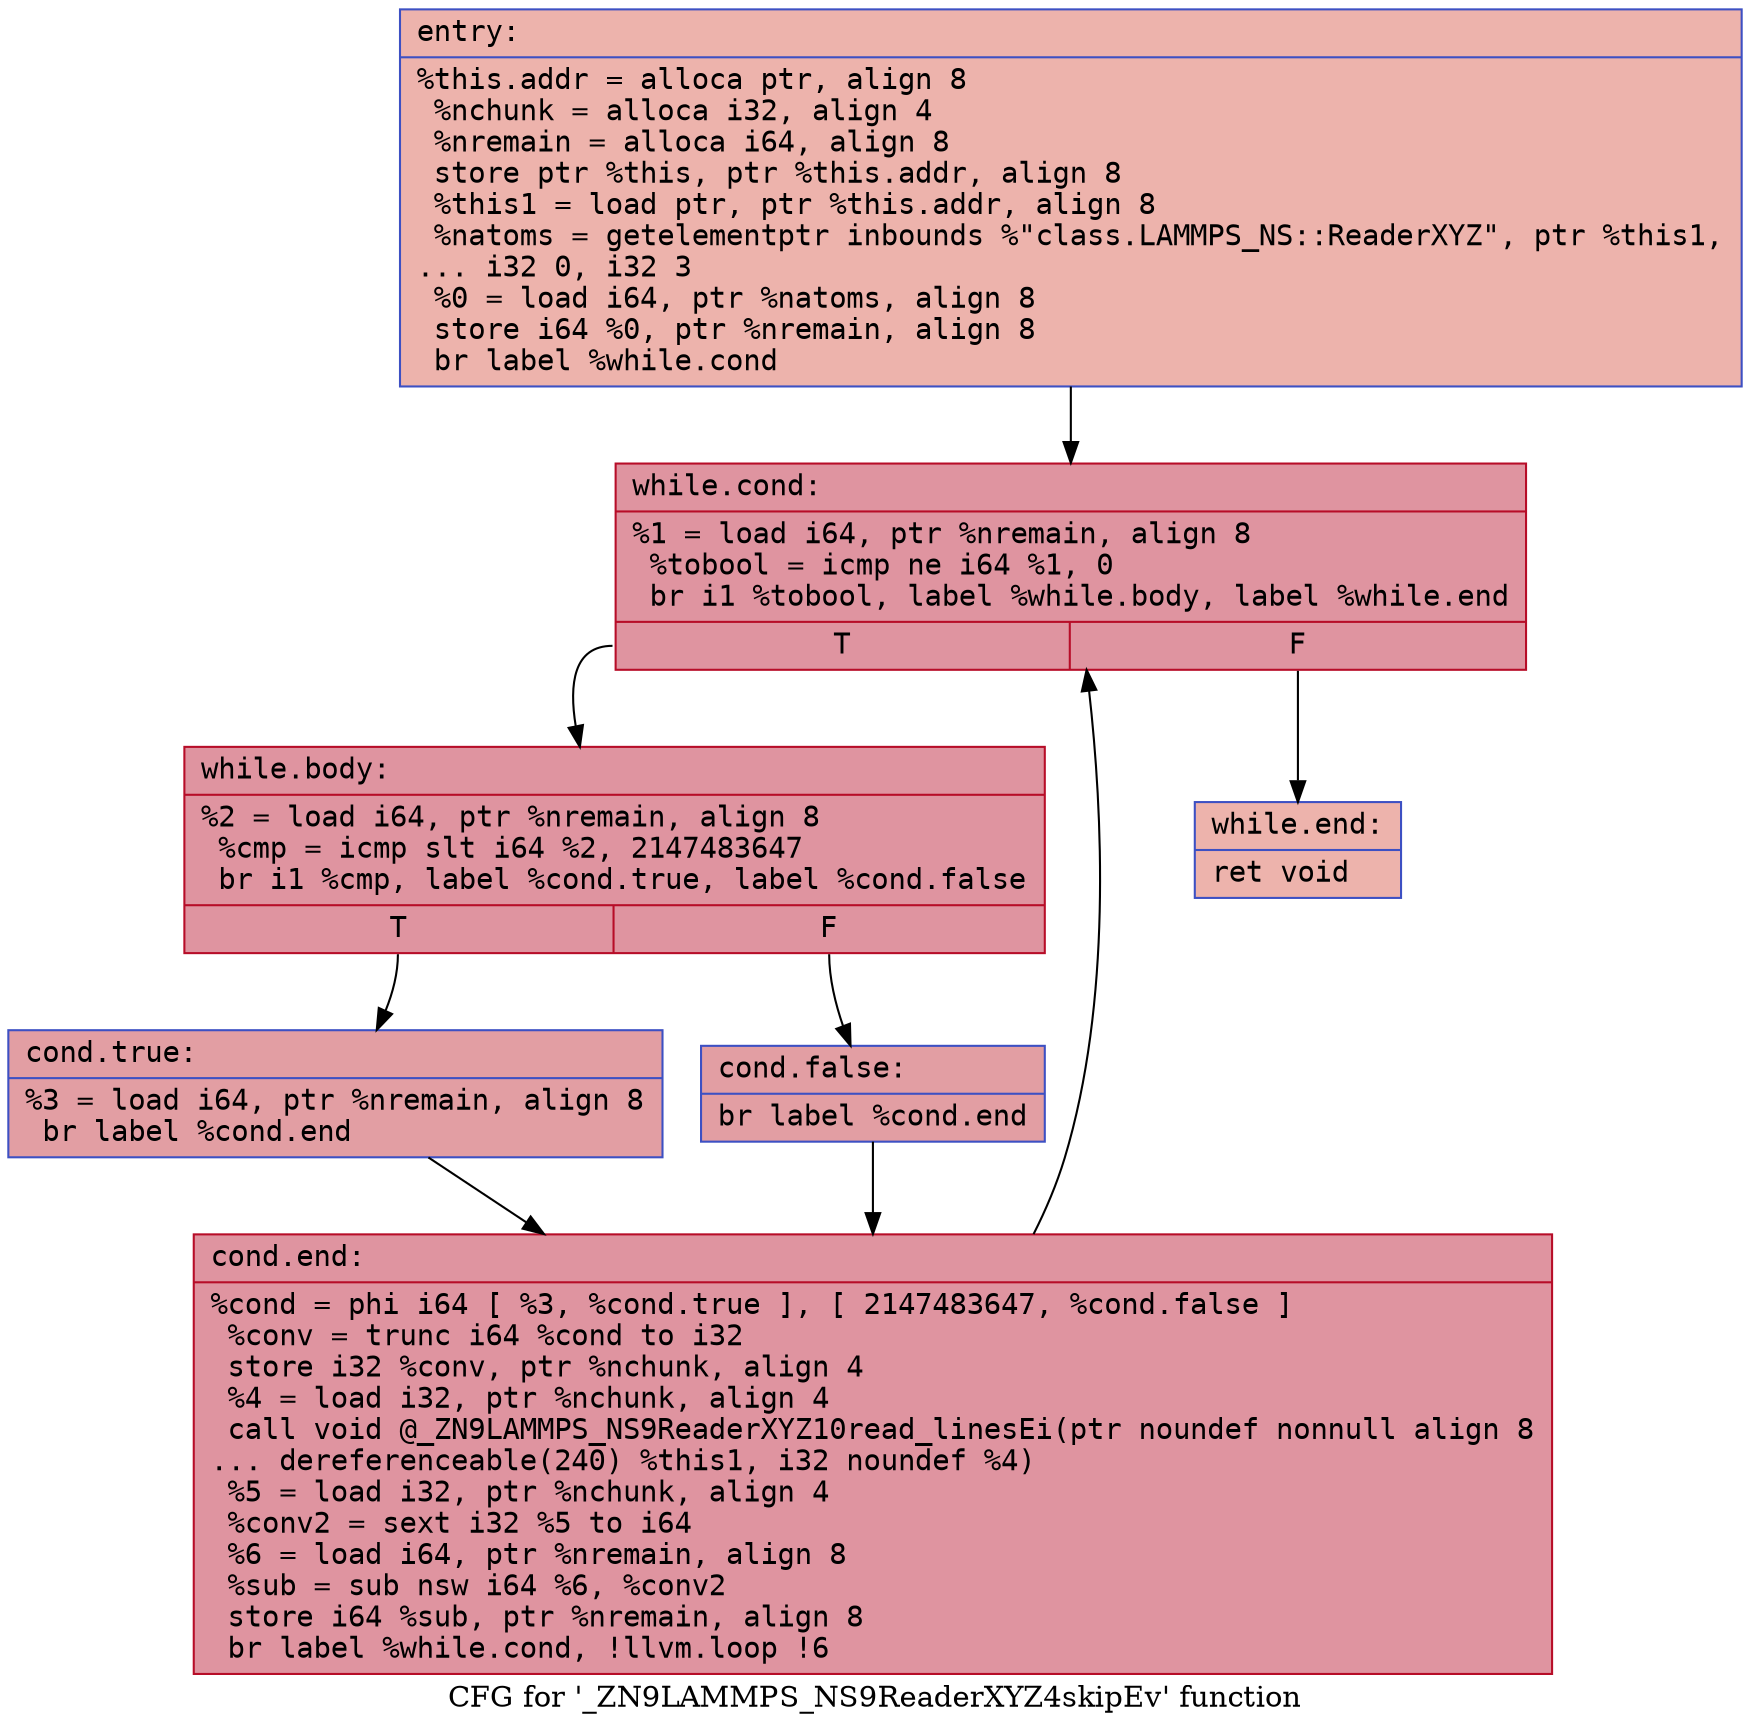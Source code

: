 digraph "CFG for '_ZN9LAMMPS_NS9ReaderXYZ4skipEv' function" {
	label="CFG for '_ZN9LAMMPS_NS9ReaderXYZ4skipEv' function";

	Node0x55815b8a01b0 [shape=record,color="#3d50c3ff", style=filled, fillcolor="#d6524470" fontname="Courier",label="{entry:\l|  %this.addr = alloca ptr, align 8\l  %nchunk = alloca i32, align 4\l  %nremain = alloca i64, align 8\l  store ptr %this, ptr %this.addr, align 8\l  %this1 = load ptr, ptr %this.addr, align 8\l  %natoms = getelementptr inbounds %\"class.LAMMPS_NS::ReaderXYZ\", ptr %this1,\l... i32 0, i32 3\l  %0 = load i64, ptr %natoms, align 8\l  store i64 %0, ptr %nremain, align 8\l  br label %while.cond\l}"];
	Node0x55815b8a01b0 -> Node0x55815b8a0660[tooltip="entry -> while.cond\nProbability 100.00%" ];
	Node0x55815b8a0660 [shape=record,color="#b70d28ff", style=filled, fillcolor="#b70d2870" fontname="Courier",label="{while.cond:\l|  %1 = load i64, ptr %nremain, align 8\l  %tobool = icmp ne i64 %1, 0\l  br i1 %tobool, label %while.body, label %while.end\l|{<s0>T|<s1>F}}"];
	Node0x55815b8a0660:s0 -> Node0x55815b8a07f0[tooltip="while.cond -> while.body\nProbability 96.88%" ];
	Node0x55815b8a0660:s1 -> Node0x55815b8a0870[tooltip="while.cond -> while.end\nProbability 3.12%" ];
	Node0x55815b8a07f0 [shape=record,color="#b70d28ff", style=filled, fillcolor="#b70d2870" fontname="Courier",label="{while.body:\l|  %2 = load i64, ptr %nremain, align 8\l  %cmp = icmp slt i64 %2, 2147483647\l  br i1 %cmp, label %cond.true, label %cond.false\l|{<s0>T|<s1>F}}"];
	Node0x55815b8a07f0:s0 -> Node0x55815b8a0b00[tooltip="while.body -> cond.true\nProbability 50.00%" ];
	Node0x55815b8a07f0:s1 -> Node0x55815b8a0d20[tooltip="while.body -> cond.false\nProbability 50.00%" ];
	Node0x55815b8a0b00 [shape=record,color="#3d50c3ff", style=filled, fillcolor="#be242e70" fontname="Courier",label="{cond.true:\l|  %3 = load i64, ptr %nremain, align 8\l  br label %cond.end\l}"];
	Node0x55815b8a0b00 -> Node0x55815b8a0ed0[tooltip="cond.true -> cond.end\nProbability 100.00%" ];
	Node0x55815b8a0d20 [shape=record,color="#3d50c3ff", style=filled, fillcolor="#be242e70" fontname="Courier",label="{cond.false:\l|  br label %cond.end\l}"];
	Node0x55815b8a0d20 -> Node0x55815b8a0ed0[tooltip="cond.false -> cond.end\nProbability 100.00%" ];
	Node0x55815b8a0ed0 [shape=record,color="#b70d28ff", style=filled, fillcolor="#b70d2870" fontname="Courier",label="{cond.end:\l|  %cond = phi i64 [ %3, %cond.true ], [ 2147483647, %cond.false ]\l  %conv = trunc i64 %cond to i32\l  store i32 %conv, ptr %nchunk, align 4\l  %4 = load i32, ptr %nchunk, align 4\l  call void @_ZN9LAMMPS_NS9ReaderXYZ10read_linesEi(ptr noundef nonnull align 8\l... dereferenceable(240) %this1, i32 noundef %4)\l  %5 = load i32, ptr %nchunk, align 4\l  %conv2 = sext i32 %5 to i64\l  %6 = load i64, ptr %nremain, align 8\l  %sub = sub nsw i64 %6, %conv2\l  store i64 %sub, ptr %nremain, align 8\l  br label %while.cond, !llvm.loop !6\l}"];
	Node0x55815b8a0ed0 -> Node0x55815b8a0660[tooltip="cond.end -> while.cond\nProbability 100.00%" ];
	Node0x55815b8a0870 [shape=record,color="#3d50c3ff", style=filled, fillcolor="#d6524470" fontname="Courier",label="{while.end:\l|  ret void\l}"];
}
